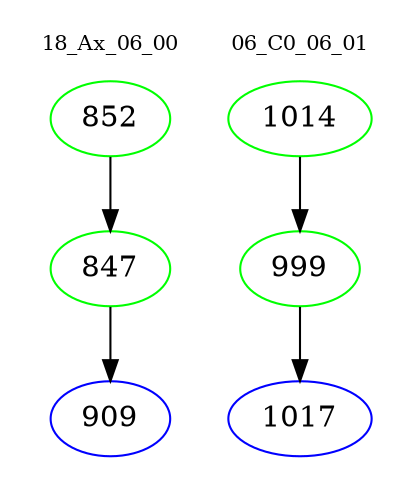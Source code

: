 digraph{
subgraph cluster_0 {
color = white
label = "18_Ax_06_00";
fontsize=10;
T0_852 [label="852", color="green"]
T0_852 -> T0_847 [color="black"]
T0_847 [label="847", color="green"]
T0_847 -> T0_909 [color="black"]
T0_909 [label="909", color="blue"]
}
subgraph cluster_1 {
color = white
label = "06_C0_06_01";
fontsize=10;
T1_1014 [label="1014", color="green"]
T1_1014 -> T1_999 [color="black"]
T1_999 [label="999", color="green"]
T1_999 -> T1_1017 [color="black"]
T1_1017 [label="1017", color="blue"]
}
}
